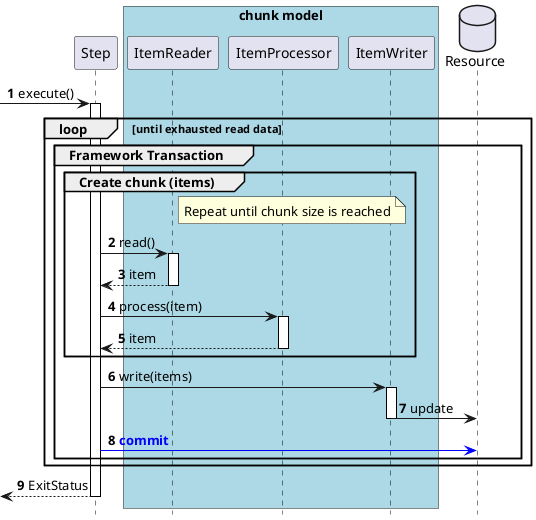 @startuml

hide footbox
autonumber

participant Step
box "chunk model" #lightblue
participant ItemReader
participant ItemProcessor
participant ItemWriter
end box
database "Resource" as db


[->Step : execute()
activate Step
loop until exhausted read data
    group Framework Transaction
        group Create chunk (items)
            note right of ItemReader: Repeat until chunk size is reached
            Step -> ItemReader : read()
            activate ItemReader
            ItemReader --> Step : item
            deactivate ItemReader
            Step -> ItemProcessor : process(item)
            activate ItemProcessor
            ItemProcessor --> Step : item
            deactivate ItemProcessor
        end
        Step -> ItemWriter : write(items)
        activate ItemWriter
        ItemWriter -> db : update
        deactivate ItemWriter
        Step [#blue]-> db : <font color="blue"><b>commit</b></font>
    end
end
Step-->[ : ExitStatus
deactivate Step

'Set styles such as format and color of each figure
skinparam Note {
  BackgroundColor #b7fab1
  BorderColor black
}

skinparam Class {
  BorderColor black
  ArrowColor black
}

skinparam Sequence {
  BorderColor black
  ActorBorderColor black
  ArrowColor black
  LifeLineBorderColor black
  BoxLineColor black
  ParticipantBorderColor black
}

skinparam componentStyle uml2

skinparam Component {
  BorderColor black
  ArrowColor black
}

skinparam Interface {
  BorderColor black
  ArrowColor black
}

@enduml
